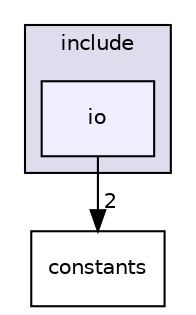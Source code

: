 digraph "include/io" {
  compound=true
  node [ fontsize="10", fontname="Helvetica"];
  edge [ labelfontsize="10", labelfontname="Helvetica"];
  subgraph clusterdir_d44c64559bbebec7f509842c48db8b23 {
    graph [ bgcolor="#ddddee", pencolor="black", label="include" fontname="Helvetica", fontsize="10", URL="dir_d44c64559bbebec7f509842c48db8b23.html"]
  dir_a00b633439466cbb1729245c7f66f564 [shape=box, label="io", style="filled", fillcolor="#eeeeff", pencolor="black", URL="dir_a00b633439466cbb1729245c7f66f564.html"];
  }
  dir_88daf05616196eb210c6c538937e567d [shape=box label="constants" URL="dir_88daf05616196eb210c6c538937e567d.html"];
  dir_a00b633439466cbb1729245c7f66f564->dir_88daf05616196eb210c6c538937e567d [headlabel="2", labeldistance=1.5 headhref="dir_000004_000001.html"];
}

